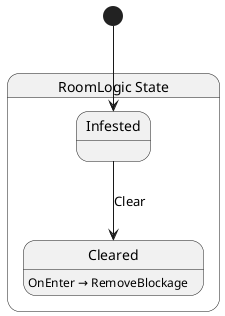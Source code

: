 @startuml RoomLogic
state "RoomLogic State" as Nevergreen_RoomLogic_State {
  state "Infested" as Nevergreen_RoomLogic_State_Infested
  state "Cleared" as Nevergreen_RoomLogic_State_Cleared
}

Nevergreen_RoomLogic_State_Infested --> Nevergreen_RoomLogic_State_Cleared : Clear

Nevergreen_RoomLogic_State_Cleared : OnEnter → RemoveBlockage

[*] --> Nevergreen_RoomLogic_State_Infested
@enduml